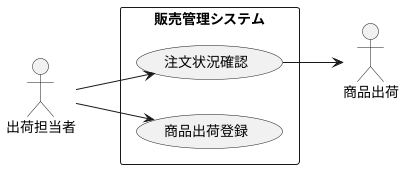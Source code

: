 @startuml 販売管理システム
left to right direction
actor 出荷担当者
rectangle "販売管理システム" as system {
usecase 注文状況確認
usecase 商品出荷登録
}
出荷担当者 --> 注文状況確認
注文状況確認 --> 商品出荷
出荷担当者 --> 商品出荷登録
@enduml
